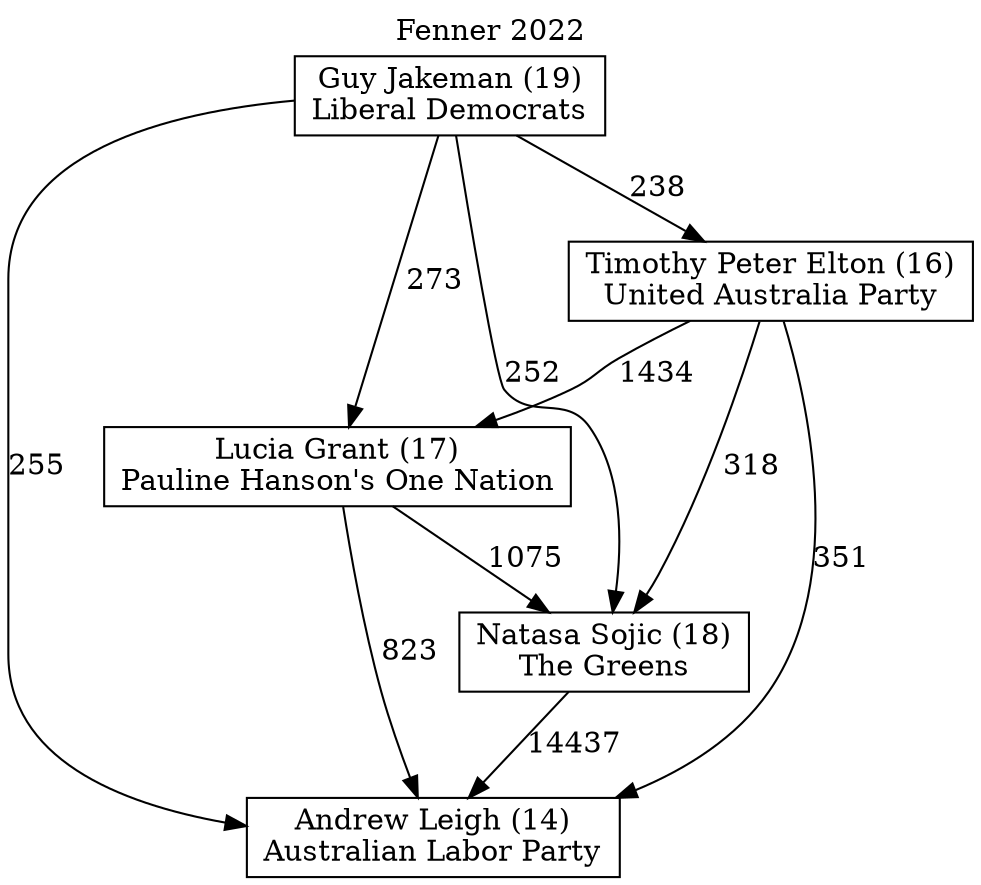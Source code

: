 // House preference flow
digraph "Andrew Leigh (14)_Fenner_2022" {
	graph [label="Fenner 2022" labelloc=t mclimit=10]
	node [shape=box]
	"Guy Jakeman (19)" [label="Guy Jakeman (19)
Liberal Democrats"]
	"Natasa Sojic (18)" [label="Natasa Sojic (18)
The Greens"]
	"Lucia Grant (17)" [label="Lucia Grant (17)
Pauline Hanson's One Nation"]
	"Timothy Peter Elton (16)" [label="Timothy Peter Elton (16)
United Australia Party"]
	"Andrew Leigh (14)" [label="Andrew Leigh (14)
Australian Labor Party"]
	"Guy Jakeman (19)" -> "Natasa Sojic (18)" [label=252]
	"Guy Jakeman (19)" -> "Andrew Leigh (14)" [label=255]
	"Lucia Grant (17)" -> "Andrew Leigh (14)" [label=823]
	"Natasa Sojic (18)" -> "Andrew Leigh (14)" [label=14437]
	"Guy Jakeman (19)" -> "Timothy Peter Elton (16)" [label=238]
	"Guy Jakeman (19)" -> "Lucia Grant (17)" [label=273]
	"Timothy Peter Elton (16)" -> "Andrew Leigh (14)" [label=351]
	"Timothy Peter Elton (16)" -> "Lucia Grant (17)" [label=1434]
	"Timothy Peter Elton (16)" -> "Natasa Sojic (18)" [label=318]
	"Lucia Grant (17)" -> "Natasa Sojic (18)" [label=1075]
}
